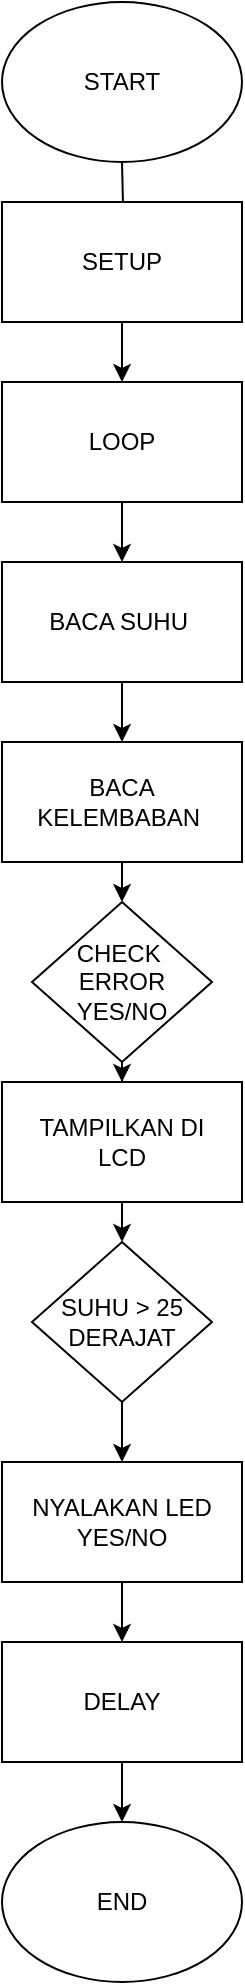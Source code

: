 <mxfile version="24.8.3" pages="2">
  <diagram name="Page-1" id="Yt6A1MwHiMv8hcl6rjaD">
    <mxGraphModel dx="1050" dy="557" grid="1" gridSize="10" guides="1" tooltips="1" connect="1" arrows="1" fold="1" page="1" pageScale="1" pageWidth="850" pageHeight="1100" math="0" shadow="0">
      <root>
        <mxCell id="0" />
        <mxCell id="1" parent="0" />
        <mxCell id="sG7WwMjx3qqdlkonTWZo-1" style="edgeStyle=orthogonalEdgeStyle;rounded=0;orthogonalLoop=1;jettySize=auto;html=1;exitX=0.5;exitY=1;exitDx=0;exitDy=0;" parent="1" target="sG7WwMjx3qqdlkonTWZo-3" edge="1">
          <mxGeometry relative="1" as="geometry">
            <mxPoint x="410" y="80" as="sourcePoint" />
          </mxGeometry>
        </mxCell>
        <mxCell id="sG7WwMjx3qqdlkonTWZo-2" style="edgeStyle=orthogonalEdgeStyle;rounded=0;orthogonalLoop=1;jettySize=auto;html=1;exitX=0.5;exitY=1;exitDx=0;exitDy=0;" parent="1" source="sG7WwMjx3qqdlkonTWZo-3" target="sG7WwMjx3qqdlkonTWZo-5" edge="1">
          <mxGeometry relative="1" as="geometry" />
        </mxCell>
        <mxCell id="sG7WwMjx3qqdlkonTWZo-3" value="SETUP" style="rounded=0;whiteSpace=wrap;html=1;" parent="1" vertex="1">
          <mxGeometry x="350" y="100" width="120" height="60" as="geometry" />
        </mxCell>
        <mxCell id="sG7WwMjx3qqdlkonTWZo-4" style="edgeStyle=orthogonalEdgeStyle;rounded=0;orthogonalLoop=1;jettySize=auto;html=1;exitX=0.5;exitY=1;exitDx=0;exitDy=0;entryX=0.5;entryY=0;entryDx=0;entryDy=0;" parent="1" source="sG7WwMjx3qqdlkonTWZo-5" target="sG7WwMjx3qqdlkonTWZo-7" edge="1">
          <mxGeometry relative="1" as="geometry" />
        </mxCell>
        <mxCell id="sG7WwMjx3qqdlkonTWZo-5" value="LOOP" style="rounded=0;whiteSpace=wrap;html=1;" parent="1" vertex="1">
          <mxGeometry x="350" y="190" width="120" height="60" as="geometry" />
        </mxCell>
        <mxCell id="sG7WwMjx3qqdlkonTWZo-6" style="edgeStyle=orthogonalEdgeStyle;rounded=0;orthogonalLoop=1;jettySize=auto;html=1;exitX=0.5;exitY=1;exitDx=0;exitDy=0;entryX=0.5;entryY=0;entryDx=0;entryDy=0;" parent="1" source="sG7WwMjx3qqdlkonTWZo-7" target="sG7WwMjx3qqdlkonTWZo-16" edge="1">
          <mxGeometry relative="1" as="geometry" />
        </mxCell>
        <mxCell id="sG7WwMjx3qqdlkonTWZo-7" value="BACA SUHU&amp;nbsp;" style="rounded=0;whiteSpace=wrap;html=1;" parent="1" vertex="1">
          <mxGeometry x="350" y="280" width="120" height="60" as="geometry" />
        </mxCell>
        <mxCell id="sG7WwMjx3qqdlkonTWZo-8" style="edgeStyle=orthogonalEdgeStyle;rounded=0;orthogonalLoop=1;jettySize=auto;html=1;exitX=0.5;exitY=1;exitDx=0;exitDy=0;" parent="1" source="sG7WwMjx3qqdlkonTWZo-9" target="sG7WwMjx3qqdlkonTWZo-11" edge="1">
          <mxGeometry relative="1" as="geometry" />
        </mxCell>
        <mxCell id="sG7WwMjx3qqdlkonTWZo-9" value="CHECK&amp;nbsp;&lt;div&gt;ERROR&lt;/div&gt;&lt;div&gt;YES/NO&lt;/div&gt;" style="rhombus;whiteSpace=wrap;html=1;" parent="1" vertex="1">
          <mxGeometry x="365" y="450" width="90" height="80" as="geometry" />
        </mxCell>
        <mxCell id="sG7WwMjx3qqdlkonTWZo-20" style="edgeStyle=orthogonalEdgeStyle;rounded=0;orthogonalLoop=1;jettySize=auto;html=1;exitX=0.5;exitY=1;exitDx=0;exitDy=0;entryX=0.5;entryY=0;entryDx=0;entryDy=0;" parent="1" source="sG7WwMjx3qqdlkonTWZo-11" edge="1">
          <mxGeometry relative="1" as="geometry">
            <mxPoint x="410" y="620" as="targetPoint" />
          </mxGeometry>
        </mxCell>
        <mxCell id="sG7WwMjx3qqdlkonTWZo-11" value="TAMPILKAN DI&lt;div&gt;LCD&lt;/div&gt;" style="rounded=0;whiteSpace=wrap;html=1;" parent="1" vertex="1">
          <mxGeometry x="350" y="540" width="120" height="60" as="geometry" />
        </mxCell>
        <mxCell id="sG7WwMjx3qqdlkonTWZo-12" style="edgeStyle=orthogonalEdgeStyle;rounded=0;orthogonalLoop=1;jettySize=auto;html=1;exitX=0.5;exitY=1;exitDx=0;exitDy=0;entryX=0.5;entryY=0;entryDx=0;entryDy=0;" parent="1" source="sG7WwMjx3qqdlkonTWZo-13" target="sG7WwMjx3qqdlkonTWZo-14" edge="1">
          <mxGeometry relative="1" as="geometry" />
        </mxCell>
        <mxCell id="sG7WwMjx3qqdlkonTWZo-13" value="DELAY" style="rounded=0;whiteSpace=wrap;html=1;" parent="1" vertex="1">
          <mxGeometry x="350" y="820" width="120" height="60" as="geometry" />
        </mxCell>
        <mxCell id="sG7WwMjx3qqdlkonTWZo-14" value="END" style="ellipse;whiteSpace=wrap;html=1;" parent="1" vertex="1">
          <mxGeometry x="350" y="910" width="120" height="80" as="geometry" />
        </mxCell>
        <mxCell id="sG7WwMjx3qqdlkonTWZo-15" style="edgeStyle=orthogonalEdgeStyle;rounded=0;orthogonalLoop=1;jettySize=auto;html=1;exitX=0.5;exitY=1;exitDx=0;exitDy=0;entryX=0.5;entryY=0;entryDx=0;entryDy=0;" parent="1" source="sG7WwMjx3qqdlkonTWZo-16" target="sG7WwMjx3qqdlkonTWZo-9" edge="1">
          <mxGeometry relative="1" as="geometry" />
        </mxCell>
        <mxCell id="sG7WwMjx3qqdlkonTWZo-16" value="BACA KELEMBABAN&amp;nbsp;" style="rounded=0;whiteSpace=wrap;html=1;" parent="1" vertex="1">
          <mxGeometry x="350" y="370" width="120" height="60" as="geometry" />
        </mxCell>
        <mxCell id="sG7WwMjx3qqdlkonTWZo-17" value="START" style="ellipse;whiteSpace=wrap;html=1;" parent="1" vertex="1">
          <mxGeometry x="350" width="120" height="80" as="geometry" />
        </mxCell>
        <mxCell id="sG7WwMjx3qqdlkonTWZo-27" style="edgeStyle=orthogonalEdgeStyle;rounded=0;orthogonalLoop=1;jettySize=auto;html=1;exitX=0.5;exitY=1;exitDx=0;exitDy=0;" parent="1" source="sG7WwMjx3qqdlkonTWZo-23" target="sG7WwMjx3qqdlkonTWZo-25" edge="1">
          <mxGeometry relative="1" as="geometry" />
        </mxCell>
        <mxCell id="sG7WwMjx3qqdlkonTWZo-23" value="SUHU &amp;gt; 25 DERAJAT" style="rhombus;whiteSpace=wrap;html=1;" parent="1" vertex="1">
          <mxGeometry x="365" y="620" width="90" height="80" as="geometry" />
        </mxCell>
        <mxCell id="sG7WwMjx3qqdlkonTWZo-28" style="edgeStyle=orthogonalEdgeStyle;rounded=0;orthogonalLoop=1;jettySize=auto;html=1;exitX=0.5;exitY=1;exitDx=0;exitDy=0;" parent="1" source="sG7WwMjx3qqdlkonTWZo-25" target="sG7WwMjx3qqdlkonTWZo-13" edge="1">
          <mxGeometry relative="1" as="geometry" />
        </mxCell>
        <mxCell id="sG7WwMjx3qqdlkonTWZo-25" value="NYALAKAN LED&lt;div&gt;YES/NO&lt;/div&gt;" style="rounded=0;whiteSpace=wrap;html=1;" parent="1" vertex="1">
          <mxGeometry x="350" y="730" width="120" height="60" as="geometry" />
        </mxCell>
      </root>
    </mxGraphModel>
  </diagram>
  <diagram id="hTv11JdUeE7Am7c8YPXX" name="Page-2">
    <mxGraphModel dx="1050" dy="557" grid="1" gridSize="10" guides="1" tooltips="1" connect="1" arrows="1" fold="1" page="1" pageScale="1" pageWidth="850" pageHeight="1100" math="0" shadow="0">
      <root>
        <mxCell id="0" />
        <mxCell id="1" parent="0" />
        <mxCell id="My0MVWueo69iZ22F9M9V-1" style="edgeStyle=orthogonalEdgeStyle;rounded=0;orthogonalLoop=1;jettySize=auto;html=1;exitX=0.5;exitY=1;exitDx=0;exitDy=0;" edge="1" parent="1" target="My0MVWueo69iZ22F9M9V-3">
          <mxGeometry relative="1" as="geometry">
            <mxPoint x="410" y="80" as="sourcePoint" />
          </mxGeometry>
        </mxCell>
        <mxCell id="My0MVWueo69iZ22F9M9V-2" style="edgeStyle=orthogonalEdgeStyle;rounded=0;orthogonalLoop=1;jettySize=auto;html=1;exitX=0.5;exitY=1;exitDx=0;exitDy=0;" edge="1" parent="1" source="My0MVWueo69iZ22F9M9V-3" target="My0MVWueo69iZ22F9M9V-5">
          <mxGeometry relative="1" as="geometry" />
        </mxCell>
        <mxCell id="My0MVWueo69iZ22F9M9V-3" value="SETUP" style="rounded=0;whiteSpace=wrap;html=1;" vertex="1" parent="1">
          <mxGeometry x="350" y="100" width="120" height="60" as="geometry" />
        </mxCell>
        <mxCell id="My0MVWueo69iZ22F9M9V-4" style="edgeStyle=orthogonalEdgeStyle;rounded=0;orthogonalLoop=1;jettySize=auto;html=1;exitX=0.5;exitY=1;exitDx=0;exitDy=0;entryX=0.5;entryY=0;entryDx=0;entryDy=0;" edge="1" parent="1" source="My0MVWueo69iZ22F9M9V-5" target="My0MVWueo69iZ22F9M9V-7">
          <mxGeometry relative="1" as="geometry" />
        </mxCell>
        <mxCell id="My0MVWueo69iZ22F9M9V-5" value="LOOP" style="rounded=0;whiteSpace=wrap;html=1;" vertex="1" parent="1">
          <mxGeometry x="350" y="190" width="120" height="60" as="geometry" />
        </mxCell>
        <mxCell id="My0MVWueo69iZ22F9M9V-6" style="edgeStyle=orthogonalEdgeStyle;rounded=0;orthogonalLoop=1;jettySize=auto;html=1;exitX=0.5;exitY=1;exitDx=0;exitDy=0;entryX=0.5;entryY=0;entryDx=0;entryDy=0;" edge="1" parent="1" source="My0MVWueo69iZ22F9M9V-7" target="My0MVWueo69iZ22F9M9V-16">
          <mxGeometry relative="1" as="geometry" />
        </mxCell>
        <mxCell id="My0MVWueo69iZ22F9M9V-7" value="BACA SUHU&amp;nbsp;" style="rounded=0;whiteSpace=wrap;html=1;" vertex="1" parent="1">
          <mxGeometry x="350" y="280" width="120" height="60" as="geometry" />
        </mxCell>
        <mxCell id="My0MVWueo69iZ22F9M9V-8" style="edgeStyle=orthogonalEdgeStyle;rounded=0;orthogonalLoop=1;jettySize=auto;html=1;exitX=0.5;exitY=1;exitDx=0;exitDy=0;" edge="1" parent="1" source="My0MVWueo69iZ22F9M9V-9">
          <mxGeometry relative="1" as="geometry">
            <mxPoint x="410" y="540" as="targetPoint" />
          </mxGeometry>
        </mxCell>
        <mxCell id="My0MVWueo69iZ22F9M9V-9" value="CHECK&amp;nbsp;&lt;div&gt;ERROR&lt;/div&gt;&lt;div&gt;YES/NO&lt;/div&gt;" style="rhombus;whiteSpace=wrap;html=1;" vertex="1" parent="1">
          <mxGeometry x="365" y="450" width="90" height="80" as="geometry" />
        </mxCell>
        <mxCell id="My0MVWueo69iZ22F9M9V-12" style="edgeStyle=orthogonalEdgeStyle;rounded=0;orthogonalLoop=1;jettySize=auto;html=1;exitX=0.5;exitY=1;exitDx=0;exitDy=0;entryX=0.5;entryY=0;entryDx=0;entryDy=0;" edge="1" parent="1" source="My0MVWueo69iZ22F9M9V-13" target="My0MVWueo69iZ22F9M9V-14">
          <mxGeometry relative="1" as="geometry" />
        </mxCell>
        <mxCell id="My0MVWueo69iZ22F9M9V-13" value="DELAY" style="rounded=0;whiteSpace=wrap;html=1;" vertex="1" parent="1">
          <mxGeometry x="350" y="800" width="120" height="60" as="geometry" />
        </mxCell>
        <mxCell id="My0MVWueo69iZ22F9M9V-14" value="END" style="ellipse;whiteSpace=wrap;html=1;" vertex="1" parent="1">
          <mxGeometry x="350" y="890" width="120" height="80" as="geometry" />
        </mxCell>
        <mxCell id="My0MVWueo69iZ22F9M9V-15" style="edgeStyle=orthogonalEdgeStyle;rounded=0;orthogonalLoop=1;jettySize=auto;html=1;exitX=0.5;exitY=1;exitDx=0;exitDy=0;entryX=0.5;entryY=0;entryDx=0;entryDy=0;" edge="1" parent="1" source="My0MVWueo69iZ22F9M9V-16" target="My0MVWueo69iZ22F9M9V-9">
          <mxGeometry relative="1" as="geometry" />
        </mxCell>
        <mxCell id="My0MVWueo69iZ22F9M9V-16" value="BACA KELEMBABAN&amp;nbsp;" style="rounded=0;whiteSpace=wrap;html=1;" vertex="1" parent="1">
          <mxGeometry x="350" y="370" width="120" height="60" as="geometry" />
        </mxCell>
        <mxCell id="My0MVWueo69iZ22F9M9V-17" value="START" style="ellipse;whiteSpace=wrap;html=1;" vertex="1" parent="1">
          <mxGeometry x="350" width="120" height="80" as="geometry" />
        </mxCell>
        <mxCell id="My0MVWueo69iZ22F9M9V-18" style="edgeStyle=orthogonalEdgeStyle;rounded=0;orthogonalLoop=1;jettySize=auto;html=1;exitX=0.5;exitY=1;exitDx=0;exitDy=0;entryX=0.5;entryY=0;entryDx=0;entryDy=0;" edge="1" parent="1" source="My0MVWueo69iZ22F9M9V-19" target="My0MVWueo69iZ22F9M9V-21">
          <mxGeometry relative="1" as="geometry" />
        </mxCell>
        <mxCell id="My0MVWueo69iZ22F9M9V-19" value="TAMPILKAN DI&lt;div&gt;LCD&lt;/div&gt;" style="rounded=0;whiteSpace=wrap;html=1;" vertex="1" parent="1">
          <mxGeometry x="350" y="540" width="120" height="60" as="geometry" />
        </mxCell>
        <mxCell id="My0MVWueo69iZ22F9M9V-20" style="edgeStyle=orthogonalEdgeStyle;rounded=0;orthogonalLoop=1;jettySize=auto;html=1;exitX=0.5;exitY=1;exitDx=0;exitDy=0;" edge="1" parent="1" source="My0MVWueo69iZ22F9M9V-21" target="My0MVWueo69iZ22F9M9V-23">
          <mxGeometry relative="1" as="geometry" />
        </mxCell>
        <mxCell id="My0MVWueo69iZ22F9M9V-21" value="SUHU &amp;gt; 25 DERAJAT" style="rhombus;whiteSpace=wrap;html=1;" vertex="1" parent="1">
          <mxGeometry x="365" y="620" width="90" height="80" as="geometry" />
        </mxCell>
        <mxCell id="My0MVWueo69iZ22F9M9V-22" style="edgeStyle=orthogonalEdgeStyle;rounded=0;orthogonalLoop=1;jettySize=auto;html=1;exitX=0.5;exitY=1;exitDx=0;exitDy=0;" edge="1" parent="1" source="My0MVWueo69iZ22F9M9V-23" target="My0MVWueo69iZ22F9M9V-13">
          <mxGeometry relative="1" as="geometry" />
        </mxCell>
        <mxCell id="My0MVWueo69iZ22F9M9V-23" value="NYALAKAN LED&lt;div&gt;YES/NO&lt;/div&gt;" style="rounded=0;whiteSpace=wrap;html=1;" vertex="1" parent="1">
          <mxGeometry x="350" y="720" width="120" height="60" as="geometry" />
        </mxCell>
      </root>
    </mxGraphModel>
  </diagram>
</mxfile>
